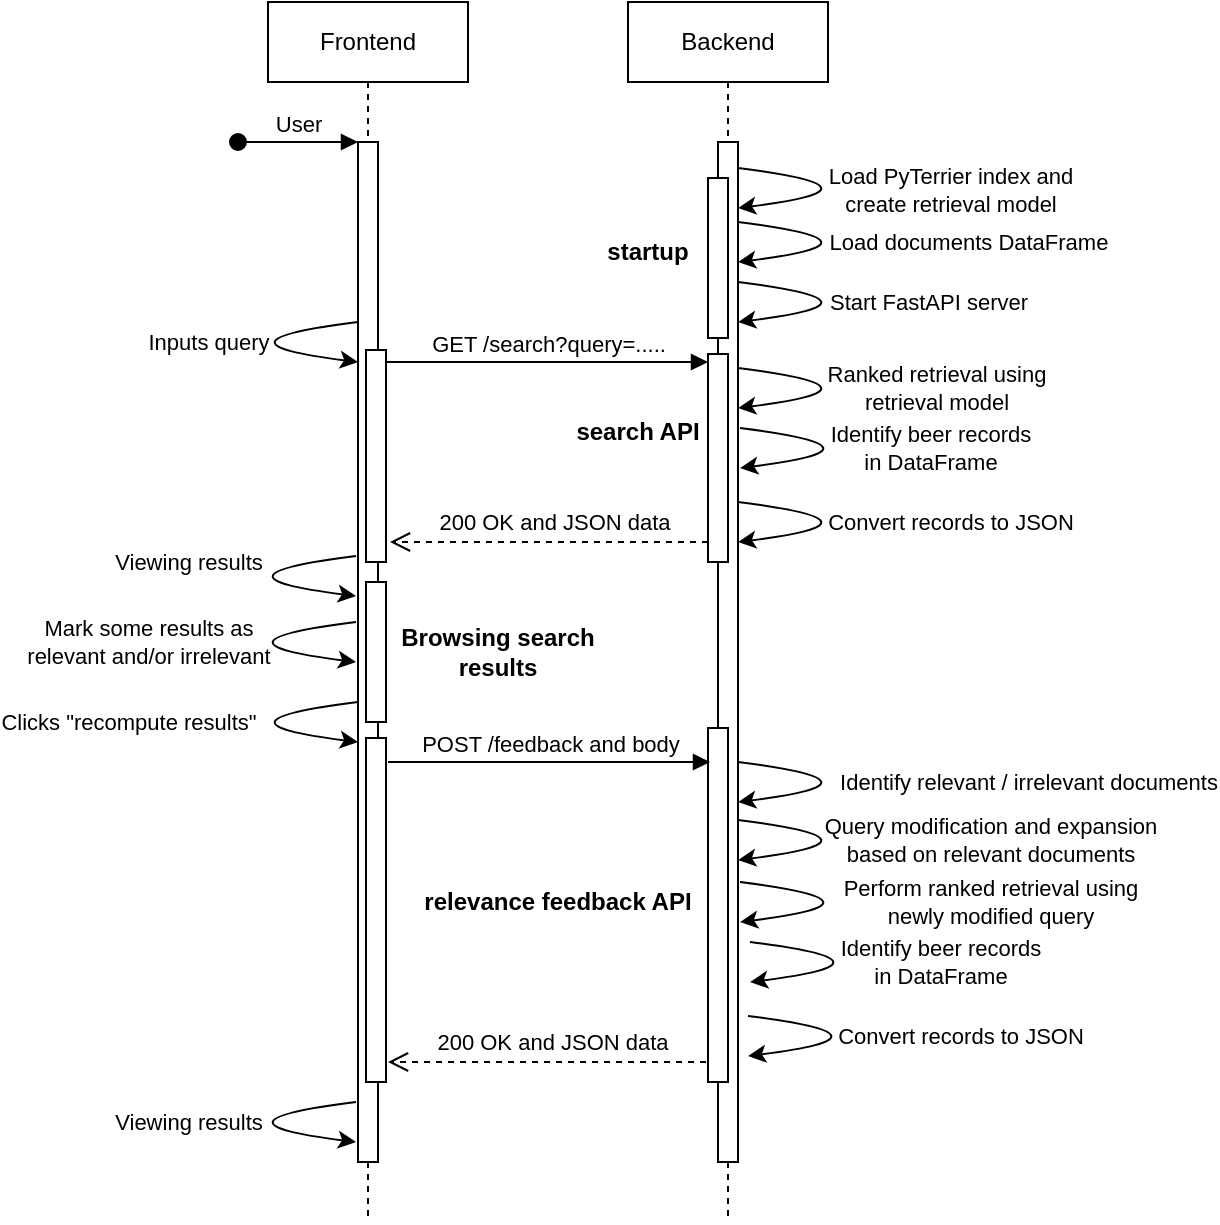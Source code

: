 <mxfile version="22.1.7" type="device">
  <diagram name="Page-1" id="2YBvvXClWsGukQMizWep">
    <mxGraphModel dx="1235" dy="756" grid="1" gridSize="10" guides="1" tooltips="1" connect="1" arrows="1" fold="1" page="1" pageScale="1" pageWidth="850" pageHeight="1100" math="0" shadow="0">
      <root>
        <mxCell id="0" />
        <mxCell id="1" parent="0" />
        <mxCell id="aM9ryv3xv72pqoxQDRHE-1" value="Frontend" style="shape=umlLifeline;perimeter=lifelinePerimeter;whiteSpace=wrap;html=1;container=0;dropTarget=0;collapsible=0;recursiveResize=0;outlineConnect=0;portConstraint=eastwest;newEdgeStyle={&quot;edgeStyle&quot;:&quot;elbowEdgeStyle&quot;,&quot;elbow&quot;:&quot;vertical&quot;,&quot;curved&quot;:0,&quot;rounded&quot;:0};" parent="1" vertex="1">
          <mxGeometry x="180" y="100" width="100" height="610" as="geometry" />
        </mxCell>
        <mxCell id="aM9ryv3xv72pqoxQDRHE-2" value="" style="html=1;points=[];perimeter=orthogonalPerimeter;outlineConnect=0;targetShapes=umlLifeline;portConstraint=eastwest;newEdgeStyle={&quot;edgeStyle&quot;:&quot;elbowEdgeStyle&quot;,&quot;elbow&quot;:&quot;vertical&quot;,&quot;curved&quot;:0,&quot;rounded&quot;:0};" parent="aM9ryv3xv72pqoxQDRHE-1" vertex="1">
          <mxGeometry x="45" y="70" width="10" height="510" as="geometry" />
        </mxCell>
        <mxCell id="aM9ryv3xv72pqoxQDRHE-3" value="User" style="html=1;verticalAlign=bottom;startArrow=oval;endArrow=block;startSize=8;edgeStyle=elbowEdgeStyle;elbow=vertical;curved=0;rounded=0;" parent="aM9ryv3xv72pqoxQDRHE-1" target="aM9ryv3xv72pqoxQDRHE-2" edge="1">
          <mxGeometry relative="1" as="geometry">
            <mxPoint x="-15" y="70" as="sourcePoint" />
          </mxGeometry>
        </mxCell>
        <mxCell id="TdAdctTu1AupKaTpeSoL-19" value="" style="html=1;points=[];perimeter=orthogonalPerimeter;outlineConnect=0;targetShapes=umlLifeline;portConstraint=eastwest;newEdgeStyle={&quot;edgeStyle&quot;:&quot;elbowEdgeStyle&quot;,&quot;elbow&quot;:&quot;vertical&quot;,&quot;curved&quot;:0,&quot;rounded&quot;:0};" vertex="1" parent="aM9ryv3xv72pqoxQDRHE-1">
          <mxGeometry x="49" y="174" width="10" height="106" as="geometry" />
        </mxCell>
        <mxCell id="TdAdctTu1AupKaTpeSoL-20" value="GET /search?query=....." style="html=1;verticalAlign=bottom;endArrow=block;edgeStyle=elbowEdgeStyle;elbow=vertical;curved=0;rounded=0;" edge="1" parent="aM9ryv3xv72pqoxQDRHE-1" target="TdAdctTu1AupKaTpeSoL-23">
          <mxGeometry relative="1" as="geometry">
            <mxPoint x="59" y="180" as="sourcePoint" />
            <Array as="points">
              <mxPoint x="139" y="180" />
            </Array>
            <mxPoint x="210" y="180" as="targetPoint" />
          </mxGeometry>
        </mxCell>
        <mxCell id="TdAdctTu1AupKaTpeSoL-45" value="" style="html=1;points=[];perimeter=orthogonalPerimeter;outlineConnect=0;targetShapes=umlLifeline;portConstraint=eastwest;newEdgeStyle={&quot;edgeStyle&quot;:&quot;elbowEdgeStyle&quot;,&quot;elbow&quot;:&quot;vertical&quot;,&quot;curved&quot;:0,&quot;rounded&quot;:0};" vertex="1" parent="aM9ryv3xv72pqoxQDRHE-1">
          <mxGeometry x="49" y="290" width="10" height="70" as="geometry" />
        </mxCell>
        <mxCell id="TdAdctTu1AupKaTpeSoL-47" value="" style="html=1;points=[];perimeter=orthogonalPerimeter;outlineConnect=0;targetShapes=umlLifeline;portConstraint=eastwest;newEdgeStyle={&quot;edgeStyle&quot;:&quot;elbowEdgeStyle&quot;,&quot;elbow&quot;:&quot;vertical&quot;,&quot;curved&quot;:0,&quot;rounded&quot;:0};" vertex="1" parent="aM9ryv3xv72pqoxQDRHE-1">
          <mxGeometry x="49" y="368" width="10" height="172" as="geometry" />
        </mxCell>
        <mxCell id="aM9ryv3xv72pqoxQDRHE-5" value="Backend" style="shape=umlLifeline;perimeter=lifelinePerimeter;whiteSpace=wrap;html=1;container=0;dropTarget=0;collapsible=0;recursiveResize=0;outlineConnect=0;portConstraint=eastwest;newEdgeStyle={&quot;edgeStyle&quot;:&quot;elbowEdgeStyle&quot;,&quot;elbow&quot;:&quot;vertical&quot;,&quot;curved&quot;:0,&quot;rounded&quot;:0};" parent="1" vertex="1">
          <mxGeometry x="360" y="100" width="100" height="610" as="geometry" />
        </mxCell>
        <mxCell id="aM9ryv3xv72pqoxQDRHE-6" value="" style="html=1;points=[];perimeter=orthogonalPerimeter;outlineConnect=0;targetShapes=umlLifeline;portConstraint=eastwest;newEdgeStyle={&quot;edgeStyle&quot;:&quot;elbowEdgeStyle&quot;,&quot;elbow&quot;:&quot;vertical&quot;,&quot;curved&quot;:0,&quot;rounded&quot;:0};" parent="aM9ryv3xv72pqoxQDRHE-5" vertex="1">
          <mxGeometry x="45" y="70" width="10" height="510" as="geometry" />
        </mxCell>
        <mxCell id="TdAdctTu1AupKaTpeSoL-17" value="" style="html=1;points=[];perimeter=orthogonalPerimeter;outlineConnect=0;targetShapes=umlLifeline;portConstraint=eastwest;newEdgeStyle={&quot;edgeStyle&quot;:&quot;elbowEdgeStyle&quot;,&quot;elbow&quot;:&quot;vertical&quot;,&quot;curved&quot;:0,&quot;rounded&quot;:0};" vertex="1" parent="aM9ryv3xv72pqoxQDRHE-5">
          <mxGeometry x="40" y="88" width="10" height="80" as="geometry" />
        </mxCell>
        <mxCell id="TdAdctTu1AupKaTpeSoL-23" value="" style="html=1;points=[];perimeter=orthogonalPerimeter;outlineConnect=0;targetShapes=umlLifeline;portConstraint=eastwest;newEdgeStyle={&quot;edgeStyle&quot;:&quot;elbowEdgeStyle&quot;,&quot;elbow&quot;:&quot;vertical&quot;,&quot;curved&quot;:0,&quot;rounded&quot;:0};" vertex="1" parent="aM9ryv3xv72pqoxQDRHE-5">
          <mxGeometry x="40" y="176" width="10" height="104" as="geometry" />
        </mxCell>
        <mxCell id="TdAdctTu1AupKaTpeSoL-51" value="" style="html=1;points=[];perimeter=orthogonalPerimeter;outlineConnect=0;targetShapes=umlLifeline;portConstraint=eastwest;newEdgeStyle={&quot;edgeStyle&quot;:&quot;elbowEdgeStyle&quot;,&quot;elbow&quot;:&quot;vertical&quot;,&quot;curved&quot;:0,&quot;rounded&quot;:0};" vertex="1" parent="aM9ryv3xv72pqoxQDRHE-5">
          <mxGeometry x="40" y="363" width="10" height="177" as="geometry" />
        </mxCell>
        <mxCell id="TdAdctTu1AupKaTpeSoL-8" value="" style="curved=1;endArrow=classic;html=1;rounded=0;" edge="1" parent="1">
          <mxGeometry width="50" height="50" relative="1" as="geometry">
            <mxPoint x="415" y="183" as="sourcePoint" />
            <mxPoint x="415" y="203" as="targetPoint" />
            <Array as="points">
              <mxPoint x="495" y="193" />
            </Array>
          </mxGeometry>
        </mxCell>
        <mxCell id="TdAdctTu1AupKaTpeSoL-11" value="Load PyTerrier index and&lt;br&gt;create retrieval model" style="edgeLabel;html=1;align=center;verticalAlign=middle;resizable=0;points=[];" vertex="1" connectable="0" parent="TdAdctTu1AupKaTpeSoL-8">
          <mxGeometry x="0.478" y="-4" relative="1" as="geometry">
            <mxPoint x="64" as="offset" />
          </mxGeometry>
        </mxCell>
        <mxCell id="TdAdctTu1AupKaTpeSoL-10" value="" style="curved=1;endArrow=classic;html=1;rounded=0;" edge="1" parent="1">
          <mxGeometry width="50" height="50" relative="1" as="geometry">
            <mxPoint x="415" y="210" as="sourcePoint" />
            <mxPoint x="415" y="230" as="targetPoint" />
            <Array as="points">
              <mxPoint x="495" y="220" />
            </Array>
          </mxGeometry>
        </mxCell>
        <mxCell id="TdAdctTu1AupKaTpeSoL-12" value="Load documents DataFrame" style="edgeLabel;html=1;align=center;verticalAlign=middle;resizable=0;points=[];" vertex="1" connectable="0" parent="TdAdctTu1AupKaTpeSoL-10">
          <mxGeometry x="0.513" y="-3" relative="1" as="geometry">
            <mxPoint x="76" y="-2" as="offset" />
          </mxGeometry>
        </mxCell>
        <mxCell id="TdAdctTu1AupKaTpeSoL-13" value="" style="curved=1;endArrow=classic;html=1;rounded=0;" edge="1" parent="1">
          <mxGeometry width="50" height="50" relative="1" as="geometry">
            <mxPoint x="415" y="240" as="sourcePoint" />
            <mxPoint x="415" y="260" as="targetPoint" />
            <Array as="points">
              <mxPoint x="495" y="250" />
            </Array>
          </mxGeometry>
        </mxCell>
        <mxCell id="TdAdctTu1AupKaTpeSoL-14" value="Start FastAPI server" style="edgeLabel;html=1;align=center;verticalAlign=middle;resizable=0;points=[];" vertex="1" connectable="0" parent="TdAdctTu1AupKaTpeSoL-13">
          <mxGeometry x="0.513" y="-3" relative="1" as="geometry">
            <mxPoint x="56" y="-2" as="offset" />
          </mxGeometry>
        </mxCell>
        <mxCell id="TdAdctTu1AupKaTpeSoL-15" value="" style="curved=1;endArrow=classic;html=1;rounded=0;" edge="1" parent="1">
          <mxGeometry width="50" height="50" relative="1" as="geometry">
            <mxPoint x="225" y="260" as="sourcePoint" />
            <mxPoint x="225" y="280" as="targetPoint" />
            <Array as="points">
              <mxPoint x="145" y="270" />
            </Array>
          </mxGeometry>
        </mxCell>
        <mxCell id="TdAdctTu1AupKaTpeSoL-16" value="Inputs query" style="edgeLabel;html=1;align=center;verticalAlign=middle;resizable=0;points=[];" vertex="1" connectable="0" parent="TdAdctTu1AupKaTpeSoL-15">
          <mxGeometry x="0.478" y="-4" relative="1" as="geometry">
            <mxPoint x="-33" y="-9" as="offset" />
          </mxGeometry>
        </mxCell>
        <mxCell id="TdAdctTu1AupKaTpeSoL-18" value="startup" style="text;html=1;strokeColor=none;fillColor=none;align=center;verticalAlign=middle;whiteSpace=wrap;rounded=0;fontStyle=1" vertex="1" parent="1">
          <mxGeometry x="340" y="210" width="60" height="30" as="geometry" />
        </mxCell>
        <mxCell id="TdAdctTu1AupKaTpeSoL-24" value="" style="curved=1;endArrow=classic;html=1;rounded=0;" edge="1" parent="1">
          <mxGeometry width="50" height="50" relative="1" as="geometry">
            <mxPoint x="415" y="283" as="sourcePoint" />
            <mxPoint x="415" y="303" as="targetPoint" />
            <Array as="points">
              <mxPoint x="495" y="293" />
            </Array>
          </mxGeometry>
        </mxCell>
        <mxCell id="TdAdctTu1AupKaTpeSoL-25" value="Ranked retrieval using&lt;br&gt;retrieval model" style="edgeLabel;html=1;align=center;verticalAlign=middle;resizable=0;points=[];" vertex="1" connectable="0" parent="TdAdctTu1AupKaTpeSoL-24">
          <mxGeometry x="0.478" y="-4" relative="1" as="geometry">
            <mxPoint x="57" y="-1" as="offset" />
          </mxGeometry>
        </mxCell>
        <mxCell id="TdAdctTu1AupKaTpeSoL-26" value="" style="curved=1;endArrow=classic;html=1;rounded=0;" edge="1" parent="1">
          <mxGeometry width="50" height="50" relative="1" as="geometry">
            <mxPoint x="416" y="313" as="sourcePoint" />
            <mxPoint x="416" y="333" as="targetPoint" />
            <Array as="points">
              <mxPoint x="496" y="323" />
            </Array>
          </mxGeometry>
        </mxCell>
        <mxCell id="TdAdctTu1AupKaTpeSoL-27" value="Identify beer records&lt;br&gt;in DataFrame" style="edgeLabel;html=1;align=center;verticalAlign=middle;resizable=0;points=[];" vertex="1" connectable="0" parent="TdAdctTu1AupKaTpeSoL-26">
          <mxGeometry x="0.478" y="-4" relative="1" as="geometry">
            <mxPoint x="53" y="-1" as="offset" />
          </mxGeometry>
        </mxCell>
        <mxCell id="TdAdctTu1AupKaTpeSoL-30" value="search API" style="text;html=1;strokeColor=none;fillColor=none;align=center;verticalAlign=middle;whiteSpace=wrap;rounded=0;fontStyle=1" vertex="1" parent="1">
          <mxGeometry x="330" y="300" width="70" height="30" as="geometry" />
        </mxCell>
        <mxCell id="TdAdctTu1AupKaTpeSoL-31" value="relevance feedback API" style="text;html=1;strokeColor=none;fillColor=none;align=center;verticalAlign=middle;whiteSpace=wrap;rounded=0;fontStyle=1" vertex="1" parent="1">
          <mxGeometry x="250" y="535" width="150" height="30" as="geometry" />
        </mxCell>
        <mxCell id="TdAdctTu1AupKaTpeSoL-32" value="" style="curved=1;endArrow=classic;html=1;rounded=0;" edge="1" parent="1">
          <mxGeometry width="50" height="50" relative="1" as="geometry">
            <mxPoint x="415" y="350" as="sourcePoint" />
            <mxPoint x="415" y="370" as="targetPoint" />
            <Array as="points">
              <mxPoint x="495" y="360" />
            </Array>
          </mxGeometry>
        </mxCell>
        <mxCell id="TdAdctTu1AupKaTpeSoL-33" value="Convert records to JSON" style="edgeLabel;html=1;align=center;verticalAlign=middle;resizable=0;points=[];" vertex="1" connectable="0" parent="TdAdctTu1AupKaTpeSoL-32">
          <mxGeometry x="0.478" y="-4" relative="1" as="geometry">
            <mxPoint x="64" y="-1" as="offset" />
          </mxGeometry>
        </mxCell>
        <mxCell id="TdAdctTu1AupKaTpeSoL-21" value="" style="html=1;verticalAlign=bottom;endArrow=open;dashed=1;endSize=8;edgeStyle=elbowEdgeStyle;elbow=vertical;curved=0;rounded=0;" edge="1" parent="1" source="TdAdctTu1AupKaTpeSoL-23">
          <mxGeometry relative="1" as="geometry">
            <mxPoint x="241" y="370" as="targetPoint" />
            <Array as="points">
              <mxPoint x="336" y="370" />
            </Array>
            <mxPoint x="390" y="370" as="sourcePoint" />
          </mxGeometry>
        </mxCell>
        <mxCell id="TdAdctTu1AupKaTpeSoL-22" value="200 OK and JSON data" style="edgeLabel;html=1;align=center;verticalAlign=middle;resizable=0;points=[];" vertex="1" connectable="0" parent="TdAdctTu1AupKaTpeSoL-21">
          <mxGeometry x="-0.026" relative="1" as="geometry">
            <mxPoint y="-10" as="offset" />
          </mxGeometry>
        </mxCell>
        <mxCell id="TdAdctTu1AupKaTpeSoL-35" value="" style="curved=1;endArrow=classic;html=1;rounded=0;" edge="1" parent="1">
          <mxGeometry width="50" height="50" relative="1" as="geometry">
            <mxPoint x="224" y="377" as="sourcePoint" />
            <mxPoint x="224" y="397" as="targetPoint" />
            <Array as="points">
              <mxPoint x="144" y="387" />
            </Array>
          </mxGeometry>
        </mxCell>
        <mxCell id="TdAdctTu1AupKaTpeSoL-36" value="Viewing results" style="edgeLabel;html=1;align=center;verticalAlign=middle;resizable=0;points=[];" vertex="1" connectable="0" parent="TdAdctTu1AupKaTpeSoL-35">
          <mxGeometry x="0.478" y="-4" relative="1" as="geometry">
            <mxPoint x="-42" y="-16" as="offset" />
          </mxGeometry>
        </mxCell>
        <mxCell id="TdAdctTu1AupKaTpeSoL-39" value="" style="curved=1;endArrow=classic;html=1;rounded=0;" edge="1" parent="1">
          <mxGeometry width="50" height="50" relative="1" as="geometry">
            <mxPoint x="224" y="410" as="sourcePoint" />
            <mxPoint x="224" y="430" as="targetPoint" />
            <Array as="points">
              <mxPoint x="144" y="420" />
            </Array>
          </mxGeometry>
        </mxCell>
        <mxCell id="TdAdctTu1AupKaTpeSoL-40" value="Mark some results as&lt;br&gt;relevant and/or irrelevant" style="edgeLabel;html=1;align=center;verticalAlign=middle;resizable=0;points=[];" vertex="1" connectable="0" parent="TdAdctTu1AupKaTpeSoL-39">
          <mxGeometry x="0.478" y="-4" relative="1" as="geometry">
            <mxPoint x="-62" y="-9" as="offset" />
          </mxGeometry>
        </mxCell>
        <mxCell id="TdAdctTu1AupKaTpeSoL-41" value="" style="curved=1;endArrow=classic;html=1;rounded=0;" edge="1" parent="1">
          <mxGeometry width="50" height="50" relative="1" as="geometry">
            <mxPoint x="225" y="450" as="sourcePoint" />
            <mxPoint x="225" y="470" as="targetPoint" />
            <Array as="points">
              <mxPoint x="145" y="460" />
            </Array>
          </mxGeometry>
        </mxCell>
        <mxCell id="TdAdctTu1AupKaTpeSoL-42" value="Clicks &quot;recompute results&quot;" style="edgeLabel;html=1;align=center;verticalAlign=middle;resizable=0;points=[];" vertex="1" connectable="0" parent="TdAdctTu1AupKaTpeSoL-41">
          <mxGeometry x="0.478" y="-4" relative="1" as="geometry">
            <mxPoint x="-73" y="-9" as="offset" />
          </mxGeometry>
        </mxCell>
        <mxCell id="TdAdctTu1AupKaTpeSoL-46" value="Browsing search results" style="text;html=1;strokeColor=none;fillColor=none;align=center;verticalAlign=middle;whiteSpace=wrap;rounded=0;fontStyle=1" vertex="1" parent="1">
          <mxGeometry x="240" y="410" width="110" height="30" as="geometry" />
        </mxCell>
        <mxCell id="TdAdctTu1AupKaTpeSoL-48" value="POST /feedback and body" style="html=1;verticalAlign=bottom;endArrow=block;edgeStyle=elbowEdgeStyle;elbow=vertical;curved=0;rounded=0;" edge="1" parent="1">
          <mxGeometry relative="1" as="geometry">
            <mxPoint x="240" y="480" as="sourcePoint" />
            <Array as="points">
              <mxPoint x="320" y="480" />
            </Array>
            <mxPoint x="401" y="480" as="targetPoint" />
          </mxGeometry>
        </mxCell>
        <mxCell id="TdAdctTu1AupKaTpeSoL-49" value="" style="html=1;verticalAlign=bottom;endArrow=open;dashed=1;endSize=8;edgeStyle=elbowEdgeStyle;elbow=vertical;curved=0;rounded=0;" edge="1" parent="1">
          <mxGeometry relative="1" as="geometry">
            <mxPoint x="240" y="630" as="targetPoint" />
            <Array as="points">
              <mxPoint x="335" y="630" />
            </Array>
            <mxPoint x="399" y="630" as="sourcePoint" />
          </mxGeometry>
        </mxCell>
        <mxCell id="TdAdctTu1AupKaTpeSoL-50" value="200 OK and JSON data" style="edgeLabel;html=1;align=center;verticalAlign=middle;resizable=0;points=[];" vertex="1" connectable="0" parent="TdAdctTu1AupKaTpeSoL-49">
          <mxGeometry x="-0.026" relative="1" as="geometry">
            <mxPoint y="-10" as="offset" />
          </mxGeometry>
        </mxCell>
        <mxCell id="TdAdctTu1AupKaTpeSoL-53" value="Identify relevant / irrelevant documents" style="curved=1;endArrow=classic;html=1;rounded=0;" edge="1" parent="1">
          <mxGeometry y="65" width="50" height="50" relative="1" as="geometry">
            <mxPoint x="415" y="480" as="sourcePoint" />
            <mxPoint x="415" y="500" as="targetPoint" />
            <Array as="points">
              <mxPoint x="495" y="490" />
            </Array>
            <mxPoint x="57" y="-64" as="offset" />
          </mxGeometry>
        </mxCell>
        <mxCell id="TdAdctTu1AupKaTpeSoL-55" value="" style="curved=1;endArrow=classic;html=1;rounded=0;" edge="1" parent="1">
          <mxGeometry width="50" height="50" relative="1" as="geometry">
            <mxPoint x="415" y="509" as="sourcePoint" />
            <mxPoint x="415" y="529" as="targetPoint" />
            <Array as="points">
              <mxPoint x="495" y="519" />
            </Array>
          </mxGeometry>
        </mxCell>
        <mxCell id="TdAdctTu1AupKaTpeSoL-56" value="Query modification and expansion&lt;br&gt;based on relevant documents" style="edgeLabel;html=1;align=center;verticalAlign=middle;resizable=0;points=[];" vertex="1" connectable="0" parent="TdAdctTu1AupKaTpeSoL-55">
          <mxGeometry x="0.478" y="-4" relative="1" as="geometry">
            <mxPoint x="84" y="-1" as="offset" />
          </mxGeometry>
        </mxCell>
        <mxCell id="TdAdctTu1AupKaTpeSoL-57" value="" style="curved=1;endArrow=classic;html=1;rounded=0;" edge="1" parent="1">
          <mxGeometry width="50" height="50" relative="1" as="geometry">
            <mxPoint x="416" y="540" as="sourcePoint" />
            <mxPoint x="416" y="560" as="targetPoint" />
            <Array as="points">
              <mxPoint x="496" y="550" />
            </Array>
          </mxGeometry>
        </mxCell>
        <mxCell id="TdAdctTu1AupKaTpeSoL-58" value="Perform ranked retrieval using&lt;br&gt;newly modified query" style="edgeLabel;html=1;align=center;verticalAlign=middle;resizable=0;points=[];" vertex="1" connectable="0" parent="TdAdctTu1AupKaTpeSoL-57">
          <mxGeometry x="0.478" y="-4" relative="1" as="geometry">
            <mxPoint x="83" y="-1" as="offset" />
          </mxGeometry>
        </mxCell>
        <mxCell id="TdAdctTu1AupKaTpeSoL-59" value="" style="curved=1;endArrow=classic;html=1;rounded=0;" edge="1" parent="1">
          <mxGeometry width="50" height="50" relative="1" as="geometry">
            <mxPoint x="421" y="570" as="sourcePoint" />
            <mxPoint x="421" y="590" as="targetPoint" />
            <Array as="points">
              <mxPoint x="501" y="580" />
            </Array>
          </mxGeometry>
        </mxCell>
        <mxCell id="TdAdctTu1AupKaTpeSoL-60" value="Identify beer records&lt;br&gt;in DataFrame" style="edgeLabel;html=1;align=center;verticalAlign=middle;resizable=0;points=[];" vertex="1" connectable="0" parent="TdAdctTu1AupKaTpeSoL-59">
          <mxGeometry x="0.478" y="-4" relative="1" as="geometry">
            <mxPoint x="53" y="-1" as="offset" />
          </mxGeometry>
        </mxCell>
        <mxCell id="TdAdctTu1AupKaTpeSoL-61" value="" style="curved=1;endArrow=classic;html=1;rounded=0;" edge="1" parent="1">
          <mxGeometry width="50" height="50" relative="1" as="geometry">
            <mxPoint x="420" y="607" as="sourcePoint" />
            <mxPoint x="420" y="627" as="targetPoint" />
            <Array as="points">
              <mxPoint x="500" y="617" />
            </Array>
          </mxGeometry>
        </mxCell>
        <mxCell id="TdAdctTu1AupKaTpeSoL-62" value="Convert records to JSON" style="edgeLabel;html=1;align=center;verticalAlign=middle;resizable=0;points=[];" vertex="1" connectable="0" parent="TdAdctTu1AupKaTpeSoL-61">
          <mxGeometry x="0.478" y="-4" relative="1" as="geometry">
            <mxPoint x="64" y="-1" as="offset" />
          </mxGeometry>
        </mxCell>
        <mxCell id="TdAdctTu1AupKaTpeSoL-63" value="" style="curved=1;endArrow=classic;html=1;rounded=0;" edge="1" parent="1">
          <mxGeometry width="50" height="50" relative="1" as="geometry">
            <mxPoint x="224" y="650" as="sourcePoint" />
            <mxPoint x="224" y="670" as="targetPoint" />
            <Array as="points">
              <mxPoint x="144" y="660" />
            </Array>
          </mxGeometry>
        </mxCell>
        <mxCell id="TdAdctTu1AupKaTpeSoL-64" value="Viewing results" style="edgeLabel;html=1;align=center;verticalAlign=middle;resizable=0;points=[];" vertex="1" connectable="0" parent="TdAdctTu1AupKaTpeSoL-63">
          <mxGeometry x="0.478" y="-4" relative="1" as="geometry">
            <mxPoint x="-42" y="-9" as="offset" />
          </mxGeometry>
        </mxCell>
      </root>
    </mxGraphModel>
  </diagram>
</mxfile>
